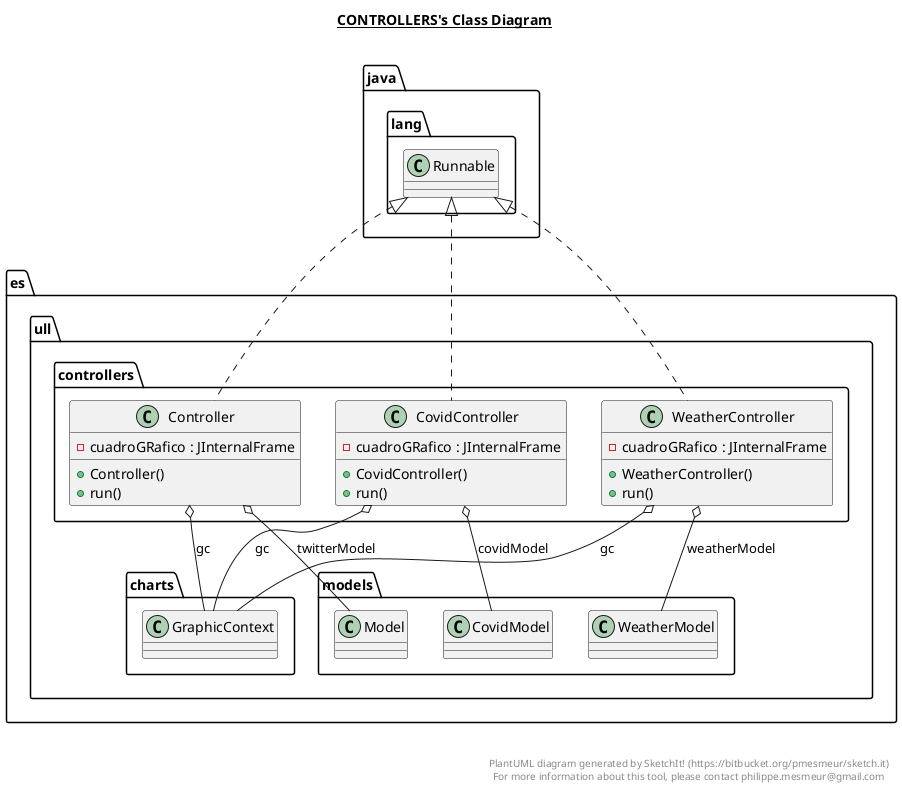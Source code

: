@startuml

title __CONTROLLERS's Class Diagram__\n

  namespace es.ull {
    namespace controllers {
      class es.ull.controllers.Controller {
          - cuadroGRafico : JInternalFrame
          + Controller()
          + run()
      }
    }
  }
  

  namespace es.ull {
    namespace controllers {
      class es.ull.controllers.CovidController {
          - cuadroGRafico : JInternalFrame
          + CovidController()
          + run()
      }
    }
  }
  

  namespace es.ull {
    namespace controllers {
      class es.ull.controllers.WeatherController {
          - cuadroGRafico : JInternalFrame
          + WeatherController()
          + run()
      }
    }
  }
  

  es.ull.controllers.Controller .up.|> java.lang.Runnable
  es.ull.controllers.Controller o-- es.ull.charts.GraphicContext : gc
  es.ull.controllers.Controller o-- es.ull.models.Model : twitterModel
  es.ull.controllers.CovidController .up.|> java.lang.Runnable
  es.ull.controllers.CovidController o-- es.ull.models.CovidModel : covidModel
  es.ull.controllers.CovidController o-- es.ull.charts.GraphicContext : gc
  es.ull.controllers.WeatherController .up.|> java.lang.Runnable
  es.ull.controllers.WeatherController o-- es.ull.charts.GraphicContext : gc
  es.ull.controllers.WeatherController o-- es.ull.models.WeatherModel : weatherModel


right footer


PlantUML diagram generated by SketchIt! (https://bitbucket.org/pmesmeur/sketch.it)
For more information about this tool, please contact philippe.mesmeur@gmail.com
endfooter

@enduml
